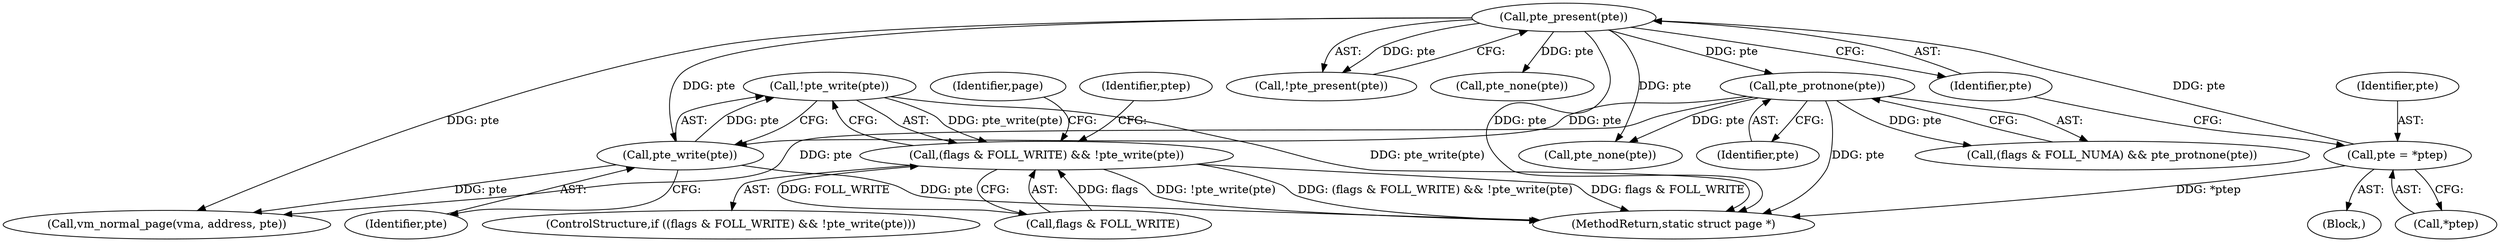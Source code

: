 digraph "1_linux_19be0eaffa3ac7d8eb6784ad9bdbc7d67ed8e619_0@API" {
"1000198" [label="(Call,!pte_write(pte))"];
"1000199" [label="(Call,pte_write(pte))"];
"1000190" [label="(Call,pte_protnone(pte))"];
"1000153" [label="(Call,pte_present(pte))"];
"1000147" [label="(Call,pte = *ptep)"];
"1000194" [label="(Call,(flags & FOLL_WRITE) && !pte_write(pte))"];
"1000385" [label="(Call,pte_none(pte))"];
"1000199" [label="(Call,pte_write(pte))"];
"1000114" [label="(Block,)"];
"1000194" [label="(Call,(flags & FOLL_WRITE) && !pte_write(pte))"];
"1000193" [label="(ControlStructure,if ((flags & FOLL_WRITE) && !pte_write(pte)))"];
"1000191" [label="(Identifier,pte)"];
"1000190" [label="(Call,pte_protnone(pte))"];
"1000186" [label="(Call,(flags & FOLL_NUMA) && pte_protnone(pte))"];
"1000147" [label="(Call,pte = *ptep)"];
"1000208" [label="(Identifier,page)"];
"1000152" [label="(Call,!pte_present(pte))"];
"1000200" [label="(Identifier,pte)"];
"1000165" [label="(Call,pte_none(pte))"];
"1000149" [label="(Call,*ptep)"];
"1000198" [label="(Call,!pte_write(pte))"];
"1000195" [label="(Call,flags & FOLL_WRITE)"];
"1000203" [label="(Identifier,ptep)"];
"1000209" [label="(Call,vm_normal_page(vma, address, pte))"];
"1000148" [label="(Identifier,pte)"];
"1000393" [label="(MethodReturn,static struct page *)"];
"1000154" [label="(Identifier,pte)"];
"1000153" [label="(Call,pte_present(pte))"];
"1000198" -> "1000194"  [label="AST: "];
"1000198" -> "1000199"  [label="CFG: "];
"1000199" -> "1000198"  [label="AST: "];
"1000194" -> "1000198"  [label="CFG: "];
"1000198" -> "1000393"  [label="DDG: pte_write(pte)"];
"1000198" -> "1000194"  [label="DDG: pte_write(pte)"];
"1000199" -> "1000198"  [label="DDG: pte"];
"1000199" -> "1000200"  [label="CFG: "];
"1000200" -> "1000199"  [label="AST: "];
"1000199" -> "1000393"  [label="DDG: pte"];
"1000190" -> "1000199"  [label="DDG: pte"];
"1000153" -> "1000199"  [label="DDG: pte"];
"1000199" -> "1000209"  [label="DDG: pte"];
"1000190" -> "1000186"  [label="AST: "];
"1000190" -> "1000191"  [label="CFG: "];
"1000191" -> "1000190"  [label="AST: "];
"1000186" -> "1000190"  [label="CFG: "];
"1000190" -> "1000393"  [label="DDG: pte"];
"1000190" -> "1000186"  [label="DDG: pte"];
"1000153" -> "1000190"  [label="DDG: pte"];
"1000190" -> "1000209"  [label="DDG: pte"];
"1000190" -> "1000385"  [label="DDG: pte"];
"1000153" -> "1000152"  [label="AST: "];
"1000153" -> "1000154"  [label="CFG: "];
"1000154" -> "1000153"  [label="AST: "];
"1000152" -> "1000153"  [label="CFG: "];
"1000153" -> "1000393"  [label="DDG: pte"];
"1000153" -> "1000152"  [label="DDG: pte"];
"1000147" -> "1000153"  [label="DDG: pte"];
"1000153" -> "1000165"  [label="DDG: pte"];
"1000153" -> "1000209"  [label="DDG: pte"];
"1000153" -> "1000385"  [label="DDG: pte"];
"1000147" -> "1000114"  [label="AST: "];
"1000147" -> "1000149"  [label="CFG: "];
"1000148" -> "1000147"  [label="AST: "];
"1000149" -> "1000147"  [label="AST: "];
"1000154" -> "1000147"  [label="CFG: "];
"1000147" -> "1000393"  [label="DDG: *ptep"];
"1000194" -> "1000193"  [label="AST: "];
"1000194" -> "1000195"  [label="CFG: "];
"1000195" -> "1000194"  [label="AST: "];
"1000203" -> "1000194"  [label="CFG: "];
"1000208" -> "1000194"  [label="CFG: "];
"1000194" -> "1000393"  [label="DDG: (flags & FOLL_WRITE) && !pte_write(pte)"];
"1000194" -> "1000393"  [label="DDG: flags & FOLL_WRITE"];
"1000194" -> "1000393"  [label="DDG: !pte_write(pte)"];
"1000195" -> "1000194"  [label="DDG: flags"];
"1000195" -> "1000194"  [label="DDG: FOLL_WRITE"];
}
